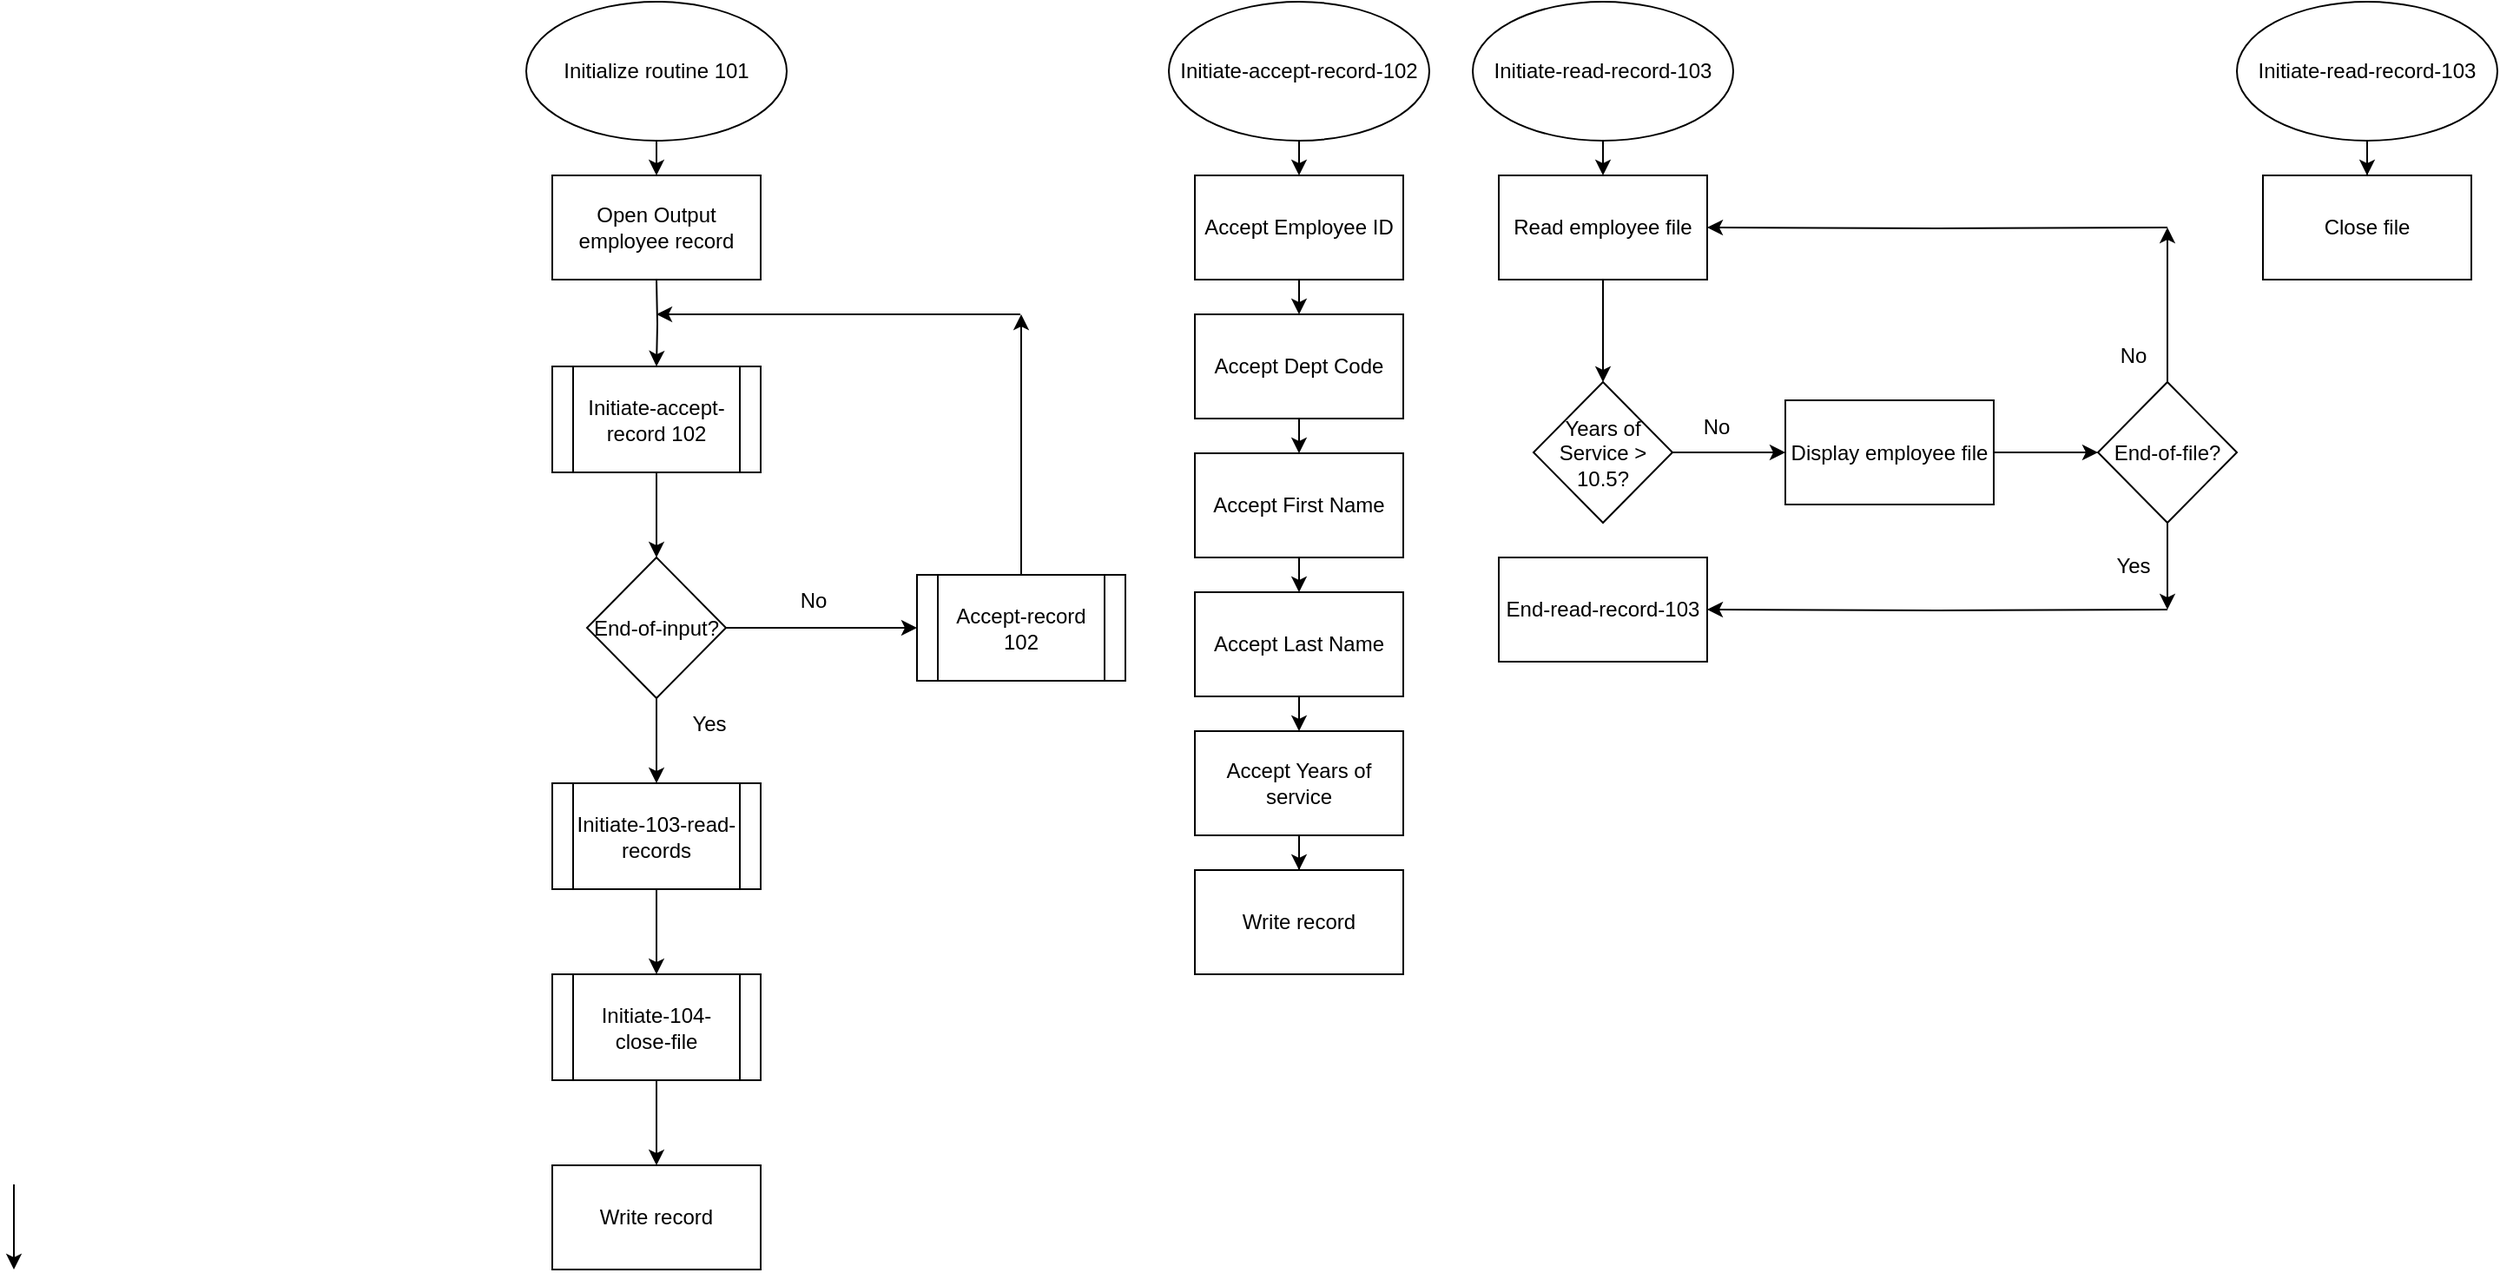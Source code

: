 <mxfile version="27.1.4">
  <diagram name="Page-1" id="qaMi9cR7SeN8WYckawro">
    <mxGraphModel dx="1553" dy="750" grid="1" gridSize="10" guides="1" tooltips="1" connect="1" arrows="1" fold="1" page="1" pageScale="1" pageWidth="850" pageHeight="1100" math="0" shadow="0">
      <root>
        <mxCell id="0" />
        <mxCell id="1" parent="0" />
        <mxCell id="efkY1EfVVCiKtOzfPzsn-13" style="edgeStyle=orthogonalEdgeStyle;rounded=0;orthogonalLoop=1;jettySize=auto;html=1;exitX=0.5;exitY=1;exitDx=0;exitDy=0;entryX=0.5;entryY=0;entryDx=0;entryDy=0;" edge="1" parent="1" target="efkY1EfVVCiKtOzfPzsn-7">
          <mxGeometry relative="1" as="geometry">
            <mxPoint x="130" y="220" as="sourcePoint" />
          </mxGeometry>
        </mxCell>
        <mxCell id="efkY1EfVVCiKtOzfPzsn-23" style="edgeStyle=orthogonalEdgeStyle;rounded=0;orthogonalLoop=1;jettySize=auto;html=1;exitX=0.5;exitY=1;exitDx=0;exitDy=0;entryX=0.5;entryY=0;entryDx=0;entryDy=0;" edge="1" parent="1" source="efkY1EfVVCiKtOzfPzsn-5" target="efkY1EfVVCiKtOzfPzsn-22">
          <mxGeometry relative="1" as="geometry" />
        </mxCell>
        <mxCell id="efkY1EfVVCiKtOzfPzsn-5" value="Initialize routine 101" style="ellipse;whiteSpace=wrap;html=1;" vertex="1" parent="1">
          <mxGeometry x="55" y="60" width="150" height="80" as="geometry" />
        </mxCell>
        <mxCell id="efkY1EfVVCiKtOzfPzsn-14" style="edgeStyle=orthogonalEdgeStyle;rounded=0;orthogonalLoop=1;jettySize=auto;html=1;exitX=0.5;exitY=0;exitDx=0;exitDy=0;" edge="1" parent="1" source="efkY1EfVVCiKtOzfPzsn-6">
          <mxGeometry relative="1" as="geometry">
            <mxPoint x="340" y="240" as="targetPoint" />
          </mxGeometry>
        </mxCell>
        <mxCell id="efkY1EfVVCiKtOzfPzsn-6" value="Accept-record 102" style="shape=process;whiteSpace=wrap;html=1;backgroundOutline=1;" vertex="1" parent="1">
          <mxGeometry x="280" y="390" width="120" height="61" as="geometry" />
        </mxCell>
        <mxCell id="efkY1EfVVCiKtOzfPzsn-26" style="edgeStyle=orthogonalEdgeStyle;rounded=0;orthogonalLoop=1;jettySize=auto;html=1;exitX=0.5;exitY=1;exitDx=0;exitDy=0;entryX=0.5;entryY=0;entryDx=0;entryDy=0;" edge="1" parent="1" source="efkY1EfVVCiKtOzfPzsn-7" target="efkY1EfVVCiKtOzfPzsn-8">
          <mxGeometry relative="1" as="geometry" />
        </mxCell>
        <mxCell id="efkY1EfVVCiKtOzfPzsn-7" value="Initiate-accept-record 102" style="shape=process;whiteSpace=wrap;html=1;backgroundOutline=1;" vertex="1" parent="1">
          <mxGeometry x="70" y="270" width="120" height="61" as="geometry" />
        </mxCell>
        <mxCell id="efkY1EfVVCiKtOzfPzsn-16" style="edgeStyle=orthogonalEdgeStyle;rounded=0;orthogonalLoop=1;jettySize=auto;html=1;exitX=1;exitY=0.5;exitDx=0;exitDy=0;entryX=0;entryY=0.5;entryDx=0;entryDy=0;" edge="1" parent="1" source="efkY1EfVVCiKtOzfPzsn-8" target="efkY1EfVVCiKtOzfPzsn-6">
          <mxGeometry relative="1" as="geometry" />
        </mxCell>
        <mxCell id="efkY1EfVVCiKtOzfPzsn-33" style="edgeStyle=orthogonalEdgeStyle;rounded=0;orthogonalLoop=1;jettySize=auto;html=1;exitX=0.5;exitY=1;exitDx=0;exitDy=0;" edge="1" parent="1" source="efkY1EfVVCiKtOzfPzsn-8">
          <mxGeometry relative="1" as="geometry">
            <mxPoint x="130" y="510" as="targetPoint" />
          </mxGeometry>
        </mxCell>
        <mxCell id="efkY1EfVVCiKtOzfPzsn-8" value="End-of-input?" style="rhombus;whiteSpace=wrap;html=1;" vertex="1" parent="1">
          <mxGeometry x="90" y="380" width="80" height="81" as="geometry" />
        </mxCell>
        <mxCell id="efkY1EfVVCiKtOzfPzsn-18" style="edgeStyle=orthogonalEdgeStyle;rounded=0;orthogonalLoop=1;jettySize=auto;html=1;exitX=0.5;exitY=1;exitDx=0;exitDy=0;entryX=0.5;entryY=0;entryDx=0;entryDy=0;" edge="1" parent="1" source="efkY1EfVVCiKtOzfPzsn-9" target="efkY1EfVVCiKtOzfPzsn-11">
          <mxGeometry relative="1" as="geometry" />
        </mxCell>
        <mxCell id="efkY1EfVVCiKtOzfPzsn-9" value="Initiate-accept-record-102" style="ellipse;whiteSpace=wrap;html=1;" vertex="1" parent="1">
          <mxGeometry x="425" y="60" width="150" height="80" as="geometry" />
        </mxCell>
        <mxCell id="efkY1EfVVCiKtOzfPzsn-19" style="edgeStyle=orthogonalEdgeStyle;rounded=0;orthogonalLoop=1;jettySize=auto;html=1;exitX=0.5;exitY=1;exitDx=0;exitDy=0;entryX=0.5;entryY=0;entryDx=0;entryDy=0;" edge="1" parent="1" source="efkY1EfVVCiKtOzfPzsn-11" target="efkY1EfVVCiKtOzfPzsn-17">
          <mxGeometry relative="1" as="geometry" />
        </mxCell>
        <mxCell id="efkY1EfVVCiKtOzfPzsn-11" value="Accept Employee ID" style="rounded=0;whiteSpace=wrap;html=1;" vertex="1" parent="1">
          <mxGeometry x="440" y="160" width="120" height="60" as="geometry" />
        </mxCell>
        <mxCell id="efkY1EfVVCiKtOzfPzsn-15" style="edgeStyle=orthogonalEdgeStyle;rounded=0;orthogonalLoop=1;jettySize=auto;html=1;exitX=0.5;exitY=0;exitDx=0;exitDy=0;" edge="1" parent="1">
          <mxGeometry relative="1" as="geometry">
            <mxPoint x="130" y="240" as="targetPoint" />
            <mxPoint x="339.5" y="240" as="sourcePoint" />
          </mxGeometry>
        </mxCell>
        <mxCell id="efkY1EfVVCiKtOzfPzsn-21" style="edgeStyle=orthogonalEdgeStyle;rounded=0;orthogonalLoop=1;jettySize=auto;html=1;exitX=0.5;exitY=1;exitDx=0;exitDy=0;entryX=0.5;entryY=0;entryDx=0;entryDy=0;" edge="1" parent="1" source="efkY1EfVVCiKtOzfPzsn-17" target="efkY1EfVVCiKtOzfPzsn-20">
          <mxGeometry relative="1" as="geometry" />
        </mxCell>
        <mxCell id="efkY1EfVVCiKtOzfPzsn-17" value="Accept Dept Code" style="rounded=0;whiteSpace=wrap;html=1;" vertex="1" parent="1">
          <mxGeometry x="440" y="240" width="120" height="60" as="geometry" />
        </mxCell>
        <mxCell id="efkY1EfVVCiKtOzfPzsn-25" style="edgeStyle=orthogonalEdgeStyle;rounded=0;orthogonalLoop=1;jettySize=auto;html=1;exitX=0.5;exitY=1;exitDx=0;exitDy=0;entryX=0.5;entryY=0;entryDx=0;entryDy=0;" edge="1" parent="1" source="efkY1EfVVCiKtOzfPzsn-20" target="efkY1EfVVCiKtOzfPzsn-24">
          <mxGeometry relative="1" as="geometry" />
        </mxCell>
        <mxCell id="efkY1EfVVCiKtOzfPzsn-20" value="Accept First Name" style="rounded=0;whiteSpace=wrap;html=1;" vertex="1" parent="1">
          <mxGeometry x="440" y="320" width="120" height="60" as="geometry" />
        </mxCell>
        <mxCell id="efkY1EfVVCiKtOzfPzsn-22" value="&lt;div&gt;Open Output employee record&lt;/div&gt;" style="rounded=0;whiteSpace=wrap;html=1;" vertex="1" parent="1">
          <mxGeometry x="70" y="160" width="120" height="60" as="geometry" />
        </mxCell>
        <mxCell id="efkY1EfVVCiKtOzfPzsn-30" style="edgeStyle=orthogonalEdgeStyle;rounded=0;orthogonalLoop=1;jettySize=auto;html=1;exitX=0.5;exitY=1;exitDx=0;exitDy=0;entryX=0.5;entryY=0;entryDx=0;entryDy=0;" edge="1" parent="1" source="efkY1EfVVCiKtOzfPzsn-24" target="efkY1EfVVCiKtOzfPzsn-29">
          <mxGeometry relative="1" as="geometry" />
        </mxCell>
        <mxCell id="efkY1EfVVCiKtOzfPzsn-24" value="Accept Last Name" style="rounded=0;whiteSpace=wrap;html=1;" vertex="1" parent="1">
          <mxGeometry x="440" y="400" width="120" height="60" as="geometry" />
        </mxCell>
        <mxCell id="efkY1EfVVCiKtOzfPzsn-28" value="No" style="text;html=1;align=center;verticalAlign=middle;resizable=0;points=[];autosize=1;strokeColor=none;fillColor=none;" vertex="1" parent="1">
          <mxGeometry x="200" y="390" width="40" height="30" as="geometry" />
        </mxCell>
        <mxCell id="efkY1EfVVCiKtOzfPzsn-32" style="edgeStyle=orthogonalEdgeStyle;rounded=0;orthogonalLoop=1;jettySize=auto;html=1;exitX=0.5;exitY=1;exitDx=0;exitDy=0;" edge="1" parent="1" source="efkY1EfVVCiKtOzfPzsn-29" target="efkY1EfVVCiKtOzfPzsn-31">
          <mxGeometry relative="1" as="geometry" />
        </mxCell>
        <mxCell id="efkY1EfVVCiKtOzfPzsn-29" value="&lt;div&gt;Accept Years of service&lt;/div&gt;" style="rounded=0;whiteSpace=wrap;html=1;" vertex="1" parent="1">
          <mxGeometry x="440" y="480" width="120" height="60" as="geometry" />
        </mxCell>
        <mxCell id="efkY1EfVVCiKtOzfPzsn-31" value="&lt;div&gt;Write record&lt;/div&gt;" style="rounded=0;whiteSpace=wrap;html=1;" vertex="1" parent="1">
          <mxGeometry x="440" y="560" width="120" height="60" as="geometry" />
        </mxCell>
        <mxCell id="efkY1EfVVCiKtOzfPzsn-70" style="edgeStyle=orthogonalEdgeStyle;rounded=0;orthogonalLoop=1;jettySize=auto;html=1;exitX=0.5;exitY=1;exitDx=0;exitDy=0;entryX=0.5;entryY=0;entryDx=0;entryDy=0;" edge="1" parent="1" source="efkY1EfVVCiKtOzfPzsn-34" target="efkY1EfVVCiKtOzfPzsn-69">
          <mxGeometry relative="1" as="geometry" />
        </mxCell>
        <mxCell id="efkY1EfVVCiKtOzfPzsn-34" value="Initiate-103-read-records" style="shape=process;whiteSpace=wrap;html=1;backgroundOutline=1;" vertex="1" parent="1">
          <mxGeometry x="70" y="510" width="120" height="61" as="geometry" />
        </mxCell>
        <mxCell id="efkY1EfVVCiKtOzfPzsn-37" style="edgeStyle=orthogonalEdgeStyle;rounded=0;orthogonalLoop=1;jettySize=auto;html=1;exitX=0.5;exitY=1;exitDx=0;exitDy=0;entryX=0.5;entryY=0;entryDx=0;entryDy=0;" edge="1" parent="1" source="efkY1EfVVCiKtOzfPzsn-35" target="efkY1EfVVCiKtOzfPzsn-36">
          <mxGeometry relative="1" as="geometry" />
        </mxCell>
        <mxCell id="efkY1EfVVCiKtOzfPzsn-35" value="Initiate-read-record-103" style="ellipse;whiteSpace=wrap;html=1;" vertex="1" parent="1">
          <mxGeometry x="600" y="60" width="150" height="80" as="geometry" />
        </mxCell>
        <mxCell id="efkY1EfVVCiKtOzfPzsn-49" value="" style="edgeStyle=orthogonalEdgeStyle;rounded=0;orthogonalLoop=1;jettySize=auto;html=1;" edge="1" parent="1" source="efkY1EfVVCiKtOzfPzsn-36" target="efkY1EfVVCiKtOzfPzsn-40">
          <mxGeometry relative="1" as="geometry" />
        </mxCell>
        <mxCell id="efkY1EfVVCiKtOzfPzsn-36" value="Read employee file" style="rounded=0;whiteSpace=wrap;html=1;" vertex="1" parent="1">
          <mxGeometry x="615" y="160" width="120" height="60" as="geometry" />
        </mxCell>
        <mxCell id="efkY1EfVVCiKtOzfPzsn-47" style="edgeStyle=orthogonalEdgeStyle;rounded=0;orthogonalLoop=1;jettySize=auto;html=1;exitX=1;exitY=0.5;exitDx=0;exitDy=0;entryX=0;entryY=0.5;entryDx=0;entryDy=0;" edge="1" parent="1" source="efkY1EfVVCiKtOzfPzsn-40">
          <mxGeometry relative="1" as="geometry">
            <mxPoint x="780" y="319.5" as="targetPoint" />
          </mxGeometry>
        </mxCell>
        <mxCell id="efkY1EfVVCiKtOzfPzsn-40" value="Years of Service &amp;gt; 10.5?" style="rhombus;whiteSpace=wrap;html=1;" vertex="1" parent="1">
          <mxGeometry x="635" y="279" width="80" height="81" as="geometry" />
        </mxCell>
        <mxCell id="efkY1EfVVCiKtOzfPzsn-43" value="Yes" style="text;html=1;align=center;verticalAlign=middle;resizable=0;points=[];autosize=1;strokeColor=none;fillColor=none;" vertex="1" parent="1">
          <mxGeometry x="140" y="461" width="40" height="30" as="geometry" />
        </mxCell>
        <mxCell id="efkY1EfVVCiKtOzfPzsn-44" value="No" style="text;html=1;align=center;verticalAlign=middle;resizable=0;points=[];autosize=1;strokeColor=none;fillColor=none;" vertex="1" parent="1">
          <mxGeometry x="720" y="290" width="40" height="30" as="geometry" />
        </mxCell>
        <mxCell id="efkY1EfVVCiKtOzfPzsn-45" value="No" style="text;html=1;align=center;verticalAlign=middle;resizable=0;points=[];autosize=1;strokeColor=none;fillColor=none;" vertex="1" parent="1">
          <mxGeometry x="960" y="249" width="40" height="30" as="geometry" />
        </mxCell>
        <mxCell id="efkY1EfVVCiKtOzfPzsn-52" style="edgeStyle=orthogonalEdgeStyle;rounded=0;orthogonalLoop=1;jettySize=auto;html=1;exitX=1;exitY=0.5;exitDx=0;exitDy=0;entryX=0;entryY=0.5;entryDx=0;entryDy=0;" edge="1" parent="1" source="efkY1EfVVCiKtOzfPzsn-50" target="efkY1EfVVCiKtOzfPzsn-51">
          <mxGeometry relative="1" as="geometry" />
        </mxCell>
        <mxCell id="efkY1EfVVCiKtOzfPzsn-50" value="Display employee file" style="rounded=0;whiteSpace=wrap;html=1;" vertex="1" parent="1">
          <mxGeometry x="780" y="289.5" width="120" height="60" as="geometry" />
        </mxCell>
        <mxCell id="efkY1EfVVCiKtOzfPzsn-53" style="edgeStyle=orthogonalEdgeStyle;rounded=0;orthogonalLoop=1;jettySize=auto;html=1;exitX=0.5;exitY=0;exitDx=0;exitDy=0;" edge="1" parent="1" source="efkY1EfVVCiKtOzfPzsn-51">
          <mxGeometry relative="1" as="geometry">
            <mxPoint x="1000" y="190" as="targetPoint" />
          </mxGeometry>
        </mxCell>
        <mxCell id="efkY1EfVVCiKtOzfPzsn-63" style="edgeStyle=orthogonalEdgeStyle;rounded=0;orthogonalLoop=1;jettySize=auto;html=1;exitX=0.5;exitY=1;exitDx=0;exitDy=0;" edge="1" parent="1" source="efkY1EfVVCiKtOzfPzsn-51">
          <mxGeometry relative="1" as="geometry">
            <mxPoint x="1000" y="410" as="targetPoint" />
          </mxGeometry>
        </mxCell>
        <mxCell id="efkY1EfVVCiKtOzfPzsn-51" value="End-of-file?" style="rhombus;whiteSpace=wrap;html=1;" vertex="1" parent="1">
          <mxGeometry x="960" y="279" width="80" height="81" as="geometry" />
        </mxCell>
        <mxCell id="efkY1EfVVCiKtOzfPzsn-61" value="Yes" style="text;html=1;align=center;verticalAlign=middle;resizable=0;points=[];autosize=1;strokeColor=none;fillColor=none;" vertex="1" parent="1">
          <mxGeometry x="960" y="370" width="40" height="30" as="geometry" />
        </mxCell>
        <mxCell id="efkY1EfVVCiKtOzfPzsn-65" style="edgeStyle=orthogonalEdgeStyle;rounded=0;orthogonalLoop=1;jettySize=auto;html=1;entryX=1;entryY=0.5;entryDx=0;entryDy=0;" edge="1" parent="1" target="efkY1EfVVCiKtOzfPzsn-67">
          <mxGeometry relative="1" as="geometry">
            <mxPoint x="740" y="410" as="targetPoint" />
            <mxPoint x="1000" y="410" as="sourcePoint" />
          </mxGeometry>
        </mxCell>
        <mxCell id="efkY1EfVVCiKtOzfPzsn-66" style="edgeStyle=orthogonalEdgeStyle;rounded=0;orthogonalLoop=1;jettySize=auto;html=1;entryX=1;entryY=0.5;entryDx=0;entryDy=0;" edge="1" parent="1" target="efkY1EfVVCiKtOzfPzsn-36">
          <mxGeometry relative="1" as="geometry">
            <mxPoint x="890" y="140" as="targetPoint" />
            <mxPoint x="1000" y="190" as="sourcePoint" />
          </mxGeometry>
        </mxCell>
        <mxCell id="efkY1EfVVCiKtOzfPzsn-67" value="End-read-record-103" style="rounded=0;whiteSpace=wrap;html=1;" vertex="1" parent="1">
          <mxGeometry x="615" y="380" width="120" height="60" as="geometry" />
        </mxCell>
        <mxCell id="efkY1EfVVCiKtOzfPzsn-73" style="edgeStyle=orthogonalEdgeStyle;rounded=0;orthogonalLoop=1;jettySize=auto;html=1;exitX=0.5;exitY=1;exitDx=0;exitDy=0;entryX=0.5;entryY=0;entryDx=0;entryDy=0;" edge="1" parent="1" source="efkY1EfVVCiKtOzfPzsn-69" target="efkY1EfVVCiKtOzfPzsn-72">
          <mxGeometry relative="1" as="geometry" />
        </mxCell>
        <mxCell id="efkY1EfVVCiKtOzfPzsn-69" value="&lt;div&gt;Initiate-104-close-file&lt;/div&gt;" style="shape=process;whiteSpace=wrap;html=1;backgroundOutline=1;" vertex="1" parent="1">
          <mxGeometry x="70" y="620" width="120" height="61" as="geometry" />
        </mxCell>
        <mxCell id="efkY1EfVVCiKtOzfPzsn-71" style="edgeStyle=orthogonalEdgeStyle;rounded=0;orthogonalLoop=1;jettySize=auto;html=1;exitX=0.5;exitY=1;exitDx=0;exitDy=0;entryX=0.5;entryY=0;entryDx=0;entryDy=0;" edge="1" parent="1">
          <mxGeometry relative="1" as="geometry">
            <mxPoint x="-240" y="741" as="sourcePoint" />
            <mxPoint x="-240" y="790" as="targetPoint" />
          </mxGeometry>
        </mxCell>
        <mxCell id="efkY1EfVVCiKtOzfPzsn-72" value="&lt;div&gt;Write record&lt;/div&gt;" style="rounded=0;whiteSpace=wrap;html=1;" vertex="1" parent="1">
          <mxGeometry x="70" y="730" width="120" height="60" as="geometry" />
        </mxCell>
        <mxCell id="efkY1EfVVCiKtOzfPzsn-76" style="edgeStyle=orthogonalEdgeStyle;rounded=0;orthogonalLoop=1;jettySize=auto;html=1;exitX=0.5;exitY=1;exitDx=0;exitDy=0;" edge="1" parent="1" source="efkY1EfVVCiKtOzfPzsn-74" target="efkY1EfVVCiKtOzfPzsn-75">
          <mxGeometry relative="1" as="geometry" />
        </mxCell>
        <mxCell id="efkY1EfVVCiKtOzfPzsn-74" value="Initiate-read-record-103" style="ellipse;whiteSpace=wrap;html=1;" vertex="1" parent="1">
          <mxGeometry x="1040" y="60" width="150" height="80" as="geometry" />
        </mxCell>
        <mxCell id="efkY1EfVVCiKtOzfPzsn-75" value="&lt;div&gt;Close file&lt;/div&gt;" style="rounded=0;whiteSpace=wrap;html=1;" vertex="1" parent="1">
          <mxGeometry x="1055" y="160" width="120" height="60" as="geometry" />
        </mxCell>
      </root>
    </mxGraphModel>
  </diagram>
</mxfile>
